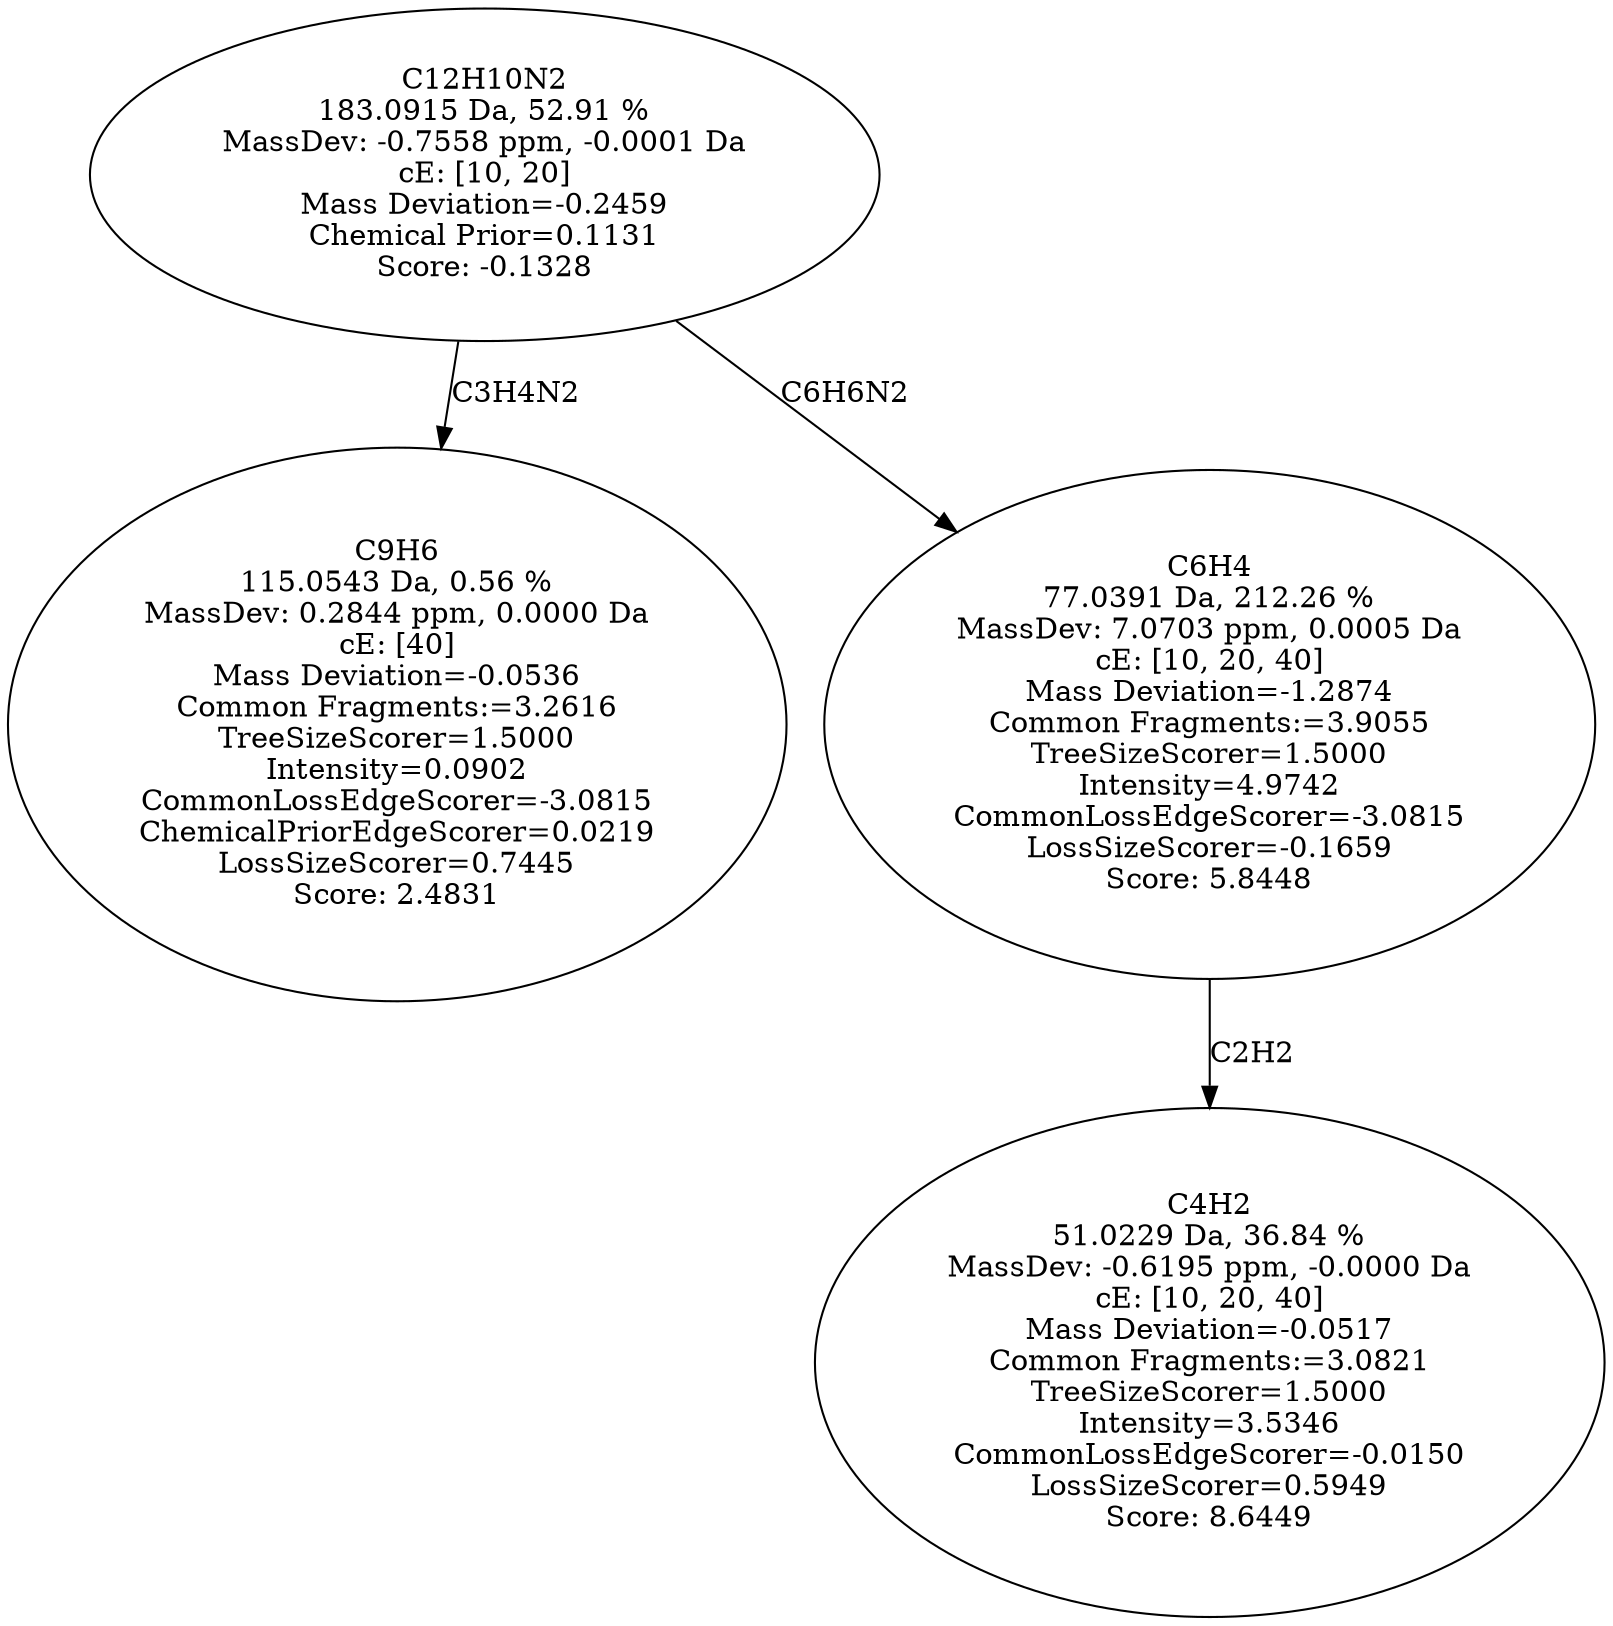 strict digraph {
v1 [label="C9H6\n115.0543 Da, 0.56 %\nMassDev: 0.2844 ppm, 0.0000 Da\ncE: [40]\nMass Deviation=-0.0536\nCommon Fragments:=3.2616\nTreeSizeScorer=1.5000\nIntensity=0.0902\nCommonLossEdgeScorer=-3.0815\nChemicalPriorEdgeScorer=0.0219\nLossSizeScorer=0.7445\nScore: 2.4831"];
v2 [label="C4H2\n51.0229 Da, 36.84 %\nMassDev: -0.6195 ppm, -0.0000 Da\ncE: [10, 20, 40]\nMass Deviation=-0.0517\nCommon Fragments:=3.0821\nTreeSizeScorer=1.5000\nIntensity=3.5346\nCommonLossEdgeScorer=-0.0150\nLossSizeScorer=0.5949\nScore: 8.6449"];
v3 [label="C6H4\n77.0391 Da, 212.26 %\nMassDev: 7.0703 ppm, 0.0005 Da\ncE: [10, 20, 40]\nMass Deviation=-1.2874\nCommon Fragments:=3.9055\nTreeSizeScorer=1.5000\nIntensity=4.9742\nCommonLossEdgeScorer=-3.0815\nLossSizeScorer=-0.1659\nScore: 5.8448"];
v4 [label="C12H10N2\n183.0915 Da, 52.91 %\nMassDev: -0.7558 ppm, -0.0001 Da\ncE: [10, 20]\nMass Deviation=-0.2459\nChemical Prior=0.1131\nScore: -0.1328"];
v4 -> v1 [label="C3H4N2"];
v3 -> v2 [label="C2H2"];
v4 -> v3 [label="C6H6N2"];
}
